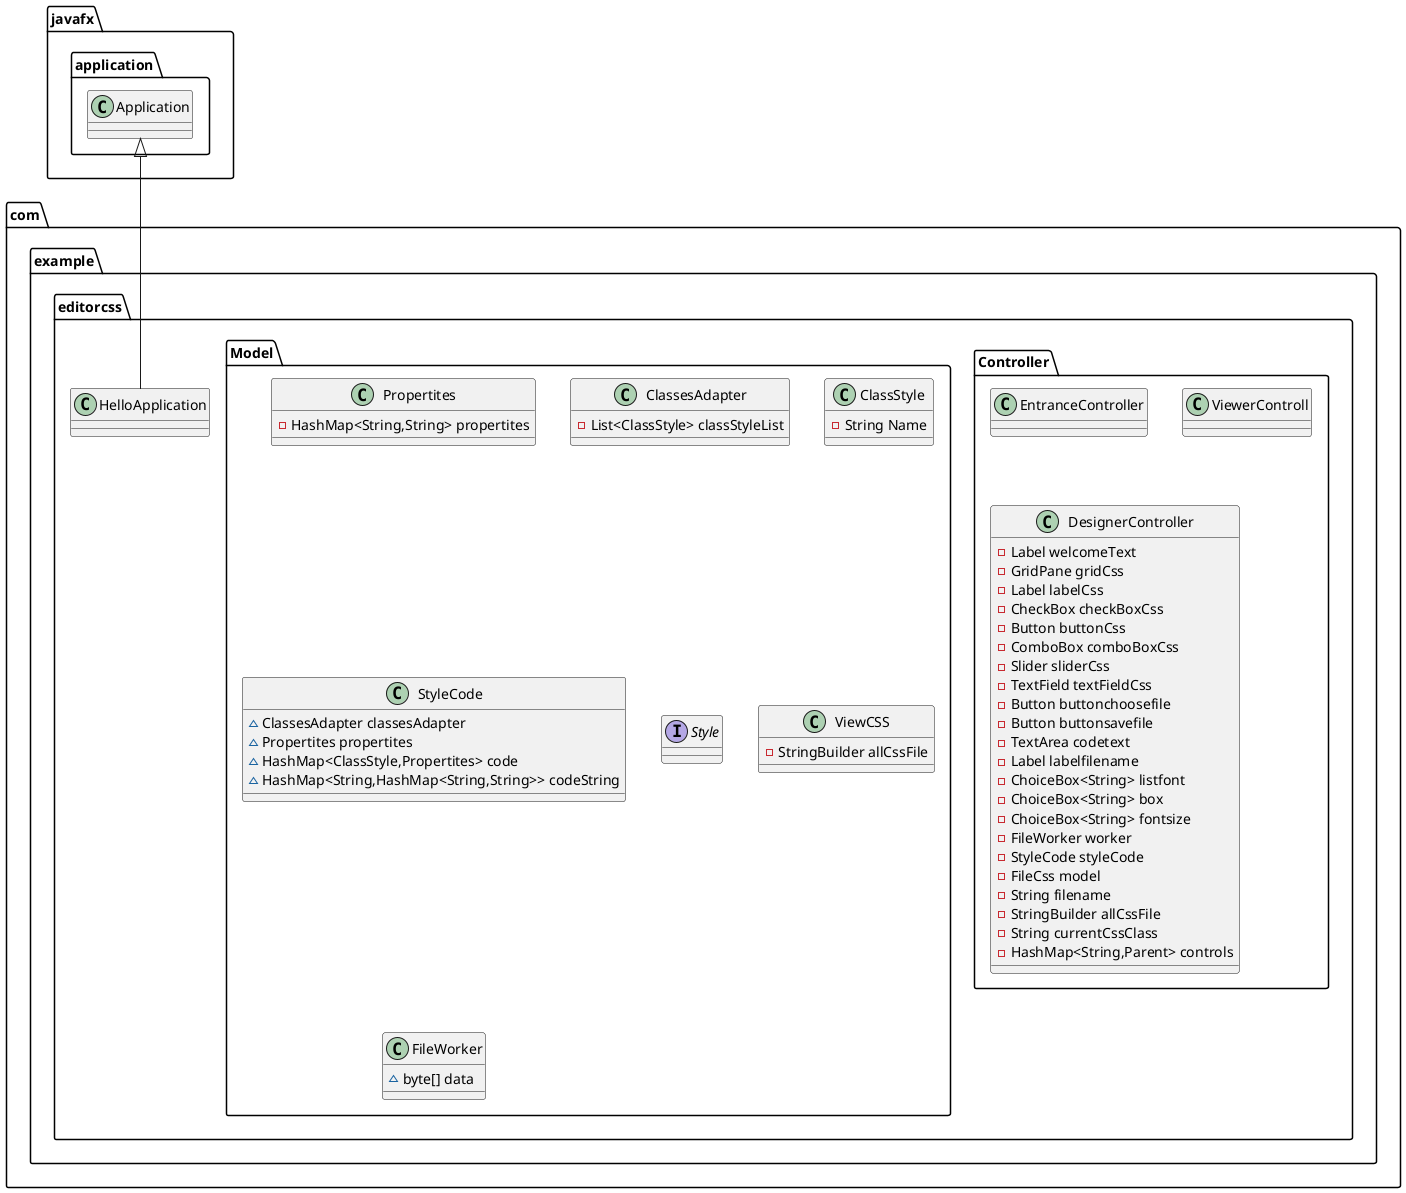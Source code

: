 @startuml
class com.example.editorcss.Controller.EntranceController {
}
class com.example.editorcss.Model.Propertites {
- HashMap<String,String> propertites
}
class com.example.editorcss.Model.ClassesAdapter {
- List<ClassStyle> classStyleList
}
class com.example.editorcss.Model.ClassStyle {
- String Name
}
class com.example.editorcss.Controller.ViewerControll {
}
class com.example.editorcss.Model.StyleCode {
~ ClassesAdapter classesAdapter
~ Propertites propertites
~ HashMap<ClassStyle,Propertites> code
~ HashMap<String,HashMap<String,String>> codeString
}
interface com.example.editorcss.Model.Style {
}
class com.example.editorcss.Controller.DesignerController {
- Label welcomeText
- GridPane gridCss
- Label labelCss
- CheckBox checkBoxCss
- Button buttonCss
- ComboBox comboBoxCss
- Slider sliderCss
- TextField textFieldCss
- Button buttonchoosefile
- Button buttonsavefile
- TextArea codetext
- Label labelfilename
- ChoiceBox<String> listfont
- ChoiceBox<String> box
- ChoiceBox<String> fontsize
- FileWorker worker
- StyleCode styleCode
- FileCss model
- String filename
- StringBuilder allCssFile
- String currentCssClass
- HashMap<String,Parent> controls
}
class com.example.editorcss.Model.ViewCSS {
- StringBuilder allCssFile
}
class com.example.editorcss.HelloApplication {
}
class com.example.editorcss.Model.FileWorker {
~ byte[] data
}


javafx.application.Application <|-- com.example.editorcss.HelloApplication
@enduml